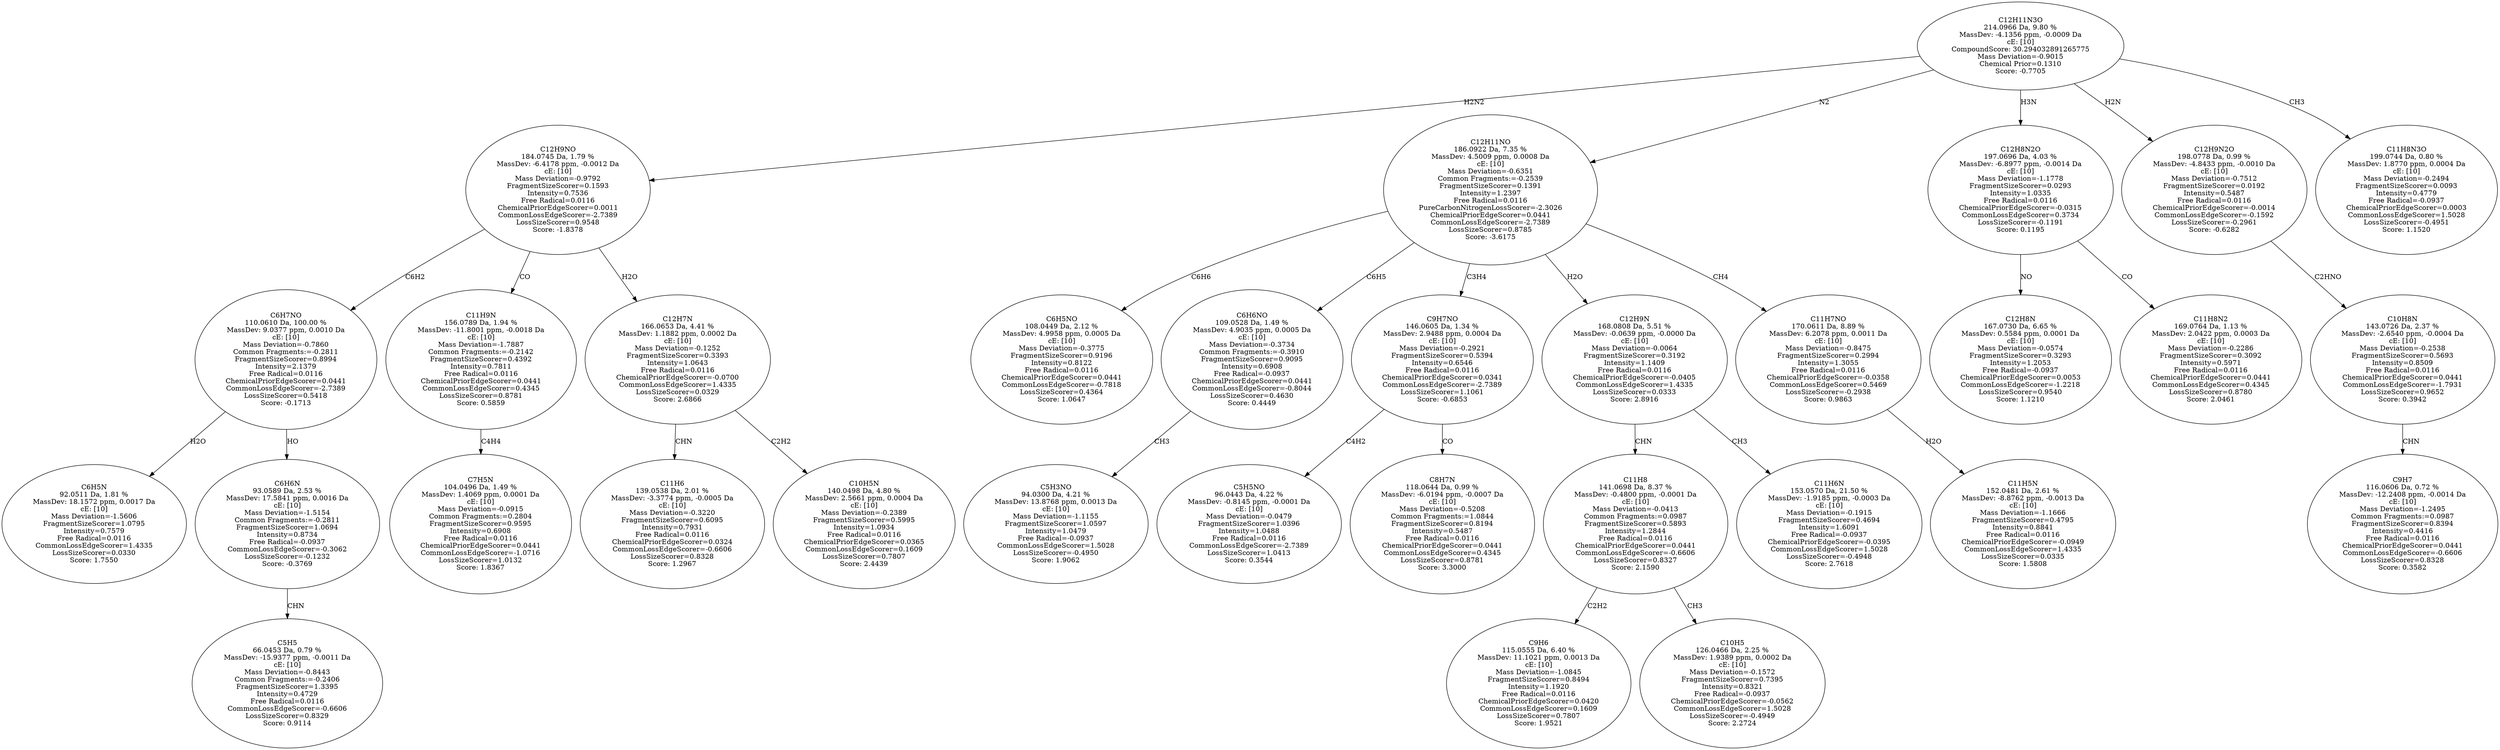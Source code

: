 strict digraph {
v1 [label="C6H5N\n92.0511 Da, 1.81 %\nMassDev: 18.1572 ppm, 0.0017 Da\ncE: [10]\nMass Deviation=-1.5606\nFragmentSizeScorer=1.0795\nIntensity=0.7579\nFree Radical=0.0116\nCommonLossEdgeScorer=1.4335\nLossSizeScorer=0.0330\nScore: 1.7550"];
v2 [label="C5H5\n66.0453 Da, 0.79 %\nMassDev: -15.9377 ppm, -0.0011 Da\ncE: [10]\nMass Deviation=-0.8443\nCommon Fragments:=-0.2406\nFragmentSizeScorer=1.3395\nIntensity=0.4729\nFree Radical=0.0116\nCommonLossEdgeScorer=-0.6606\nLossSizeScorer=0.8329\nScore: 0.9114"];
v3 [label="C6H6N\n93.0589 Da, 2.53 %\nMassDev: 17.5841 ppm, 0.0016 Da\ncE: [10]\nMass Deviation=-1.5154\nCommon Fragments:=-0.2811\nFragmentSizeScorer=1.0694\nIntensity=0.8734\nFree Radical=-0.0937\nCommonLossEdgeScorer=-0.3062\nLossSizeScorer=-0.1232\nScore: -0.3769"];
v4 [label="C6H7NO\n110.0610 Da, 100.00 %\nMassDev: 9.0377 ppm, 0.0010 Da\ncE: [10]\nMass Deviation=-0.7860\nCommon Fragments:=-0.2811\nFragmentSizeScorer=0.8994\nIntensity=2.1379\nFree Radical=0.0116\nChemicalPriorEdgeScorer=0.0441\nCommonLossEdgeScorer=-2.7389\nLossSizeScorer=0.5418\nScore: -0.1713"];
v5 [label="C7H5N\n104.0496 Da, 1.49 %\nMassDev: 1.4069 ppm, 0.0001 Da\ncE: [10]\nMass Deviation=-0.0915\nCommon Fragments:=0.2804\nFragmentSizeScorer=0.9595\nIntensity=0.6908\nFree Radical=0.0116\nChemicalPriorEdgeScorer=0.0441\nCommonLossEdgeScorer=-1.0716\nLossSizeScorer=1.0132\nScore: 1.8367"];
v6 [label="C11H9N\n156.0789 Da, 1.94 %\nMassDev: -11.8001 ppm, -0.0018 Da\ncE: [10]\nMass Deviation=-1.7887\nCommon Fragments:=-0.2142\nFragmentSizeScorer=0.4392\nIntensity=0.7811\nFree Radical=0.0116\nChemicalPriorEdgeScorer=0.0441\nCommonLossEdgeScorer=0.4345\nLossSizeScorer=0.8781\nScore: 0.5859"];
v7 [label="C11H6\n139.0538 Da, 2.01 %\nMassDev: -3.3774 ppm, -0.0005 Da\ncE: [10]\nMass Deviation=-0.3220\nFragmentSizeScorer=0.6095\nIntensity=0.7931\nFree Radical=0.0116\nChemicalPriorEdgeScorer=0.0324\nCommonLossEdgeScorer=-0.6606\nLossSizeScorer=0.8328\nScore: 1.2967"];
v8 [label="C10H5N\n140.0498 Da, 4.80 %\nMassDev: 2.5661 ppm, 0.0004 Da\ncE: [10]\nMass Deviation=-0.2389\nFragmentSizeScorer=0.5995\nIntensity=1.0934\nFree Radical=0.0116\nChemicalPriorEdgeScorer=0.0365\nCommonLossEdgeScorer=0.1609\nLossSizeScorer=0.7807\nScore: 2.4439"];
v9 [label="C12H7N\n166.0653 Da, 4.41 %\nMassDev: 1.1882 ppm, 0.0002 Da\ncE: [10]\nMass Deviation=-0.1252\nFragmentSizeScorer=0.3393\nIntensity=1.0643\nFree Radical=0.0116\nChemicalPriorEdgeScorer=-0.0700\nCommonLossEdgeScorer=1.4335\nLossSizeScorer=0.0329\nScore: 2.6866"];
v10 [label="C12H9NO\n184.0745 Da, 1.79 %\nMassDev: -6.4178 ppm, -0.0012 Da\ncE: [10]\nMass Deviation=-0.9792\nFragmentSizeScorer=0.1593\nIntensity=0.7536\nFree Radical=0.0116\nChemicalPriorEdgeScorer=0.0011\nCommonLossEdgeScorer=-2.7389\nLossSizeScorer=0.9548\nScore: -1.8378"];
v11 [label="C6H5NO\n108.0449 Da, 2.12 %\nMassDev: 4.9958 ppm, 0.0005 Da\ncE: [10]\nMass Deviation=-0.3775\nFragmentSizeScorer=0.9196\nIntensity=0.8122\nFree Radical=0.0116\nChemicalPriorEdgeScorer=0.0441\nCommonLossEdgeScorer=-0.7818\nLossSizeScorer=0.4364\nScore: 1.0647"];
v12 [label="C5H3NO\n94.0300 Da, 4.21 %\nMassDev: 13.8768 ppm, 0.0013 Da\ncE: [10]\nMass Deviation=-1.1155\nFragmentSizeScorer=1.0597\nIntensity=1.0479\nFree Radical=-0.0937\nCommonLossEdgeScorer=1.5028\nLossSizeScorer=-0.4950\nScore: 1.9062"];
v13 [label="C6H6NO\n109.0528 Da, 1.49 %\nMassDev: 4.9035 ppm, 0.0005 Da\ncE: [10]\nMass Deviation=-0.3734\nCommon Fragments:=-0.3910\nFragmentSizeScorer=0.9095\nIntensity=0.6908\nFree Radical=-0.0937\nChemicalPriorEdgeScorer=0.0441\nCommonLossEdgeScorer=-0.8044\nLossSizeScorer=0.4630\nScore: 0.4449"];
v14 [label="C5H5NO\n96.0443 Da, 4.22 %\nMassDev: -0.8145 ppm, -0.0001 Da\ncE: [10]\nMass Deviation=-0.0479\nFragmentSizeScorer=1.0396\nIntensity=1.0488\nFree Radical=0.0116\nCommonLossEdgeScorer=-2.7389\nLossSizeScorer=1.0413\nScore: 0.3544"];
v15 [label="C8H7N\n118.0644 Da, 0.99 %\nMassDev: -6.0194 ppm, -0.0007 Da\ncE: [10]\nMass Deviation=-0.5208\nCommon Fragments:=1.0844\nFragmentSizeScorer=0.8194\nIntensity=0.5487\nFree Radical=0.0116\nChemicalPriorEdgeScorer=0.0441\nCommonLossEdgeScorer=0.4345\nLossSizeScorer=0.8781\nScore: 3.3000"];
v16 [label="C9H7NO\n146.0605 Da, 1.34 %\nMassDev: 2.9488 ppm, 0.0004 Da\ncE: [10]\nMass Deviation=-0.2921\nFragmentSizeScorer=0.5394\nIntensity=0.6546\nFree Radical=0.0116\nChemicalPriorEdgeScorer=0.0341\nCommonLossEdgeScorer=-2.7389\nLossSizeScorer=1.1061\nScore: -0.6853"];
v17 [label="C9H6\n115.0555 Da, 6.40 %\nMassDev: 11.1021 ppm, 0.0013 Da\ncE: [10]\nMass Deviation=-1.0845\nFragmentSizeScorer=0.8494\nIntensity=1.1920\nFree Radical=0.0116\nChemicalPriorEdgeScorer=0.0420\nCommonLossEdgeScorer=0.1609\nLossSizeScorer=0.7807\nScore: 1.9521"];
v18 [label="C10H5\n126.0466 Da, 2.25 %\nMassDev: 1.9389 ppm, 0.0002 Da\ncE: [10]\nMass Deviation=-0.1572\nFragmentSizeScorer=0.7395\nIntensity=0.8321\nFree Radical=-0.0937\nChemicalPriorEdgeScorer=-0.0562\nCommonLossEdgeScorer=1.5028\nLossSizeScorer=-0.4949\nScore: 2.2724"];
v19 [label="C11H8\n141.0698 Da, 8.37 %\nMassDev: -0.4800 ppm, -0.0001 Da\ncE: [10]\nMass Deviation=-0.0413\nCommon Fragments:=0.0987\nFragmentSizeScorer=0.5893\nIntensity=1.2844\nFree Radical=0.0116\nChemicalPriorEdgeScorer=0.0441\nCommonLossEdgeScorer=-0.6606\nLossSizeScorer=0.8327\nScore: 2.1590"];
v20 [label="C11H6N\n153.0570 Da, 21.50 %\nMassDev: -1.9185 ppm, -0.0003 Da\ncE: [10]\nMass Deviation=-0.1915\nFragmentSizeScorer=0.4694\nIntensity=1.6091\nFree Radical=-0.0937\nChemicalPriorEdgeScorer=-0.0395\nCommonLossEdgeScorer=1.5028\nLossSizeScorer=-0.4948\nScore: 2.7618"];
v21 [label="C12H9N\n168.0808 Da, 5.51 %\nMassDev: -0.0639 ppm, -0.0000 Da\ncE: [10]\nMass Deviation=-0.0064\nFragmentSizeScorer=0.3192\nIntensity=1.1409\nFree Radical=0.0116\nChemicalPriorEdgeScorer=-0.0405\nCommonLossEdgeScorer=1.4335\nLossSizeScorer=0.0333\nScore: 2.8916"];
v22 [label="C11H5N\n152.0481 Da, 2.61 %\nMassDev: -8.8762 ppm, -0.0013 Da\ncE: [10]\nMass Deviation=-1.1666\nFragmentSizeScorer=0.4795\nIntensity=0.8841\nFree Radical=0.0116\nChemicalPriorEdgeScorer=-0.0949\nCommonLossEdgeScorer=1.4335\nLossSizeScorer=0.0335\nScore: 1.5808"];
v23 [label="C11H7NO\n170.0611 Da, 8.89 %\nMassDev: 6.2078 ppm, 0.0011 Da\ncE: [10]\nMass Deviation=-0.8475\nFragmentSizeScorer=0.2994\nIntensity=1.3055\nFree Radical=0.0116\nChemicalPriorEdgeScorer=-0.0358\nCommonLossEdgeScorer=0.5469\nLossSizeScorer=-0.2938\nScore: 0.9863"];
v24 [label="C12H11NO\n186.0922 Da, 7.35 %\nMassDev: 4.5009 ppm, 0.0008 Da\ncE: [10]\nMass Deviation=-0.6351\nCommon Fragments:=-0.2539\nFragmentSizeScorer=0.1391\nIntensity=1.2397\nFree Radical=0.0116\nPureCarbonNitrogenLossScorer=-2.3026\nChemicalPriorEdgeScorer=0.0441\nCommonLossEdgeScorer=-2.7389\nLossSizeScorer=0.8785\nScore: -3.6175"];
v25 [label="C12H8N\n167.0730 Da, 6.65 %\nMassDev: 0.5584 ppm, 0.0001 Da\ncE: [10]\nMass Deviation=-0.0574\nFragmentSizeScorer=0.3293\nIntensity=1.2053\nFree Radical=-0.0937\nChemicalPriorEdgeScorer=0.0053\nCommonLossEdgeScorer=-1.2218\nLossSizeScorer=0.9540\nScore: 1.1210"];
v26 [label="C11H8N2\n169.0764 Da, 1.13 %\nMassDev: 2.0422 ppm, 0.0003 Da\ncE: [10]\nMass Deviation=-0.2286\nFragmentSizeScorer=0.3092\nIntensity=0.5971\nFree Radical=0.0116\nChemicalPriorEdgeScorer=0.0441\nCommonLossEdgeScorer=0.4345\nLossSizeScorer=0.8780\nScore: 2.0461"];
v27 [label="C12H8N2O\n197.0696 Da, 4.03 %\nMassDev: -6.8977 ppm, -0.0014 Da\ncE: [10]\nMass Deviation=-1.1778\nFragmentSizeScorer=0.0293\nIntensity=1.0335\nFree Radical=0.0116\nChemicalPriorEdgeScorer=-0.0315\nCommonLossEdgeScorer=0.3734\nLossSizeScorer=-0.1191\nScore: 0.1195"];
v28 [label="C9H7\n116.0606 Da, 0.72 %\nMassDev: -12.2408 ppm, -0.0014 Da\ncE: [10]\nMass Deviation=-1.2495\nCommon Fragments:=0.0987\nFragmentSizeScorer=0.8394\nIntensity=0.4416\nFree Radical=0.0116\nChemicalPriorEdgeScorer=0.0441\nCommonLossEdgeScorer=-0.6606\nLossSizeScorer=0.8328\nScore: 0.3582"];
v29 [label="C10H8N\n143.0726 Da, 2.37 %\nMassDev: -2.6540 ppm, -0.0004 Da\ncE: [10]\nMass Deviation=-0.2538\nFragmentSizeScorer=0.5693\nIntensity=0.8509\nFree Radical=0.0116\nChemicalPriorEdgeScorer=0.0441\nCommonLossEdgeScorer=-1.7931\nLossSizeScorer=0.9652\nScore: 0.3942"];
v30 [label="C12H9N2O\n198.0778 Da, 0.99 %\nMassDev: -4.8433 ppm, -0.0010 Da\ncE: [10]\nMass Deviation=-0.7512\nFragmentSizeScorer=0.0192\nIntensity=0.5487\nFree Radical=0.0116\nChemicalPriorEdgeScorer=-0.0014\nCommonLossEdgeScorer=-0.1592\nLossSizeScorer=-0.2961\nScore: -0.6282"];
v31 [label="C11H8N3O\n199.0744 Da, 0.80 %\nMassDev: 1.8770 ppm, 0.0004 Da\ncE: [10]\nMass Deviation=-0.2494\nFragmentSizeScorer=0.0093\nIntensity=0.4779\nFree Radical=-0.0937\nChemicalPriorEdgeScorer=0.0003\nCommonLossEdgeScorer=1.5028\nLossSizeScorer=-0.4951\nScore: 1.1520"];
v32 [label="C12H11N3O\n214.0966 Da, 9.80 %\nMassDev: -4.1356 ppm, -0.0009 Da\ncE: [10]\nCompoundScore: 30.294032891265775\nMass Deviation=-0.9015\nChemical Prior=0.1310\nScore: -0.7705"];
v4 -> v1 [label="H2O"];
v3 -> v2 [label="CHN"];
v4 -> v3 [label="HO"];
v10 -> v4 [label="C6H2"];
v6 -> v5 [label="C4H4"];
v10 -> v6 [label="CO"];
v9 -> v7 [label="CHN"];
v9 -> v8 [label="C2H2"];
v10 -> v9 [label="H2O"];
v32 -> v10 [label="H2N2"];
v24 -> v11 [label="C6H6"];
v13 -> v12 [label="CH3"];
v24 -> v13 [label="C6H5"];
v16 -> v14 [label="C4H2"];
v16 -> v15 [label="CO"];
v24 -> v16 [label="C3H4"];
v19 -> v17 [label="C2H2"];
v19 -> v18 [label="CH3"];
v21 -> v19 [label="CHN"];
v21 -> v20 [label="CH3"];
v24 -> v21 [label="H2O"];
v23 -> v22 [label="H2O"];
v24 -> v23 [label="CH4"];
v32 -> v24 [label="N2"];
v27 -> v25 [label="NO"];
v27 -> v26 [label="CO"];
v32 -> v27 [label="H3N"];
v29 -> v28 [label="CHN"];
v30 -> v29 [label="C2HNO"];
v32 -> v30 [label="H2N"];
v32 -> v31 [label="CH3"];
}